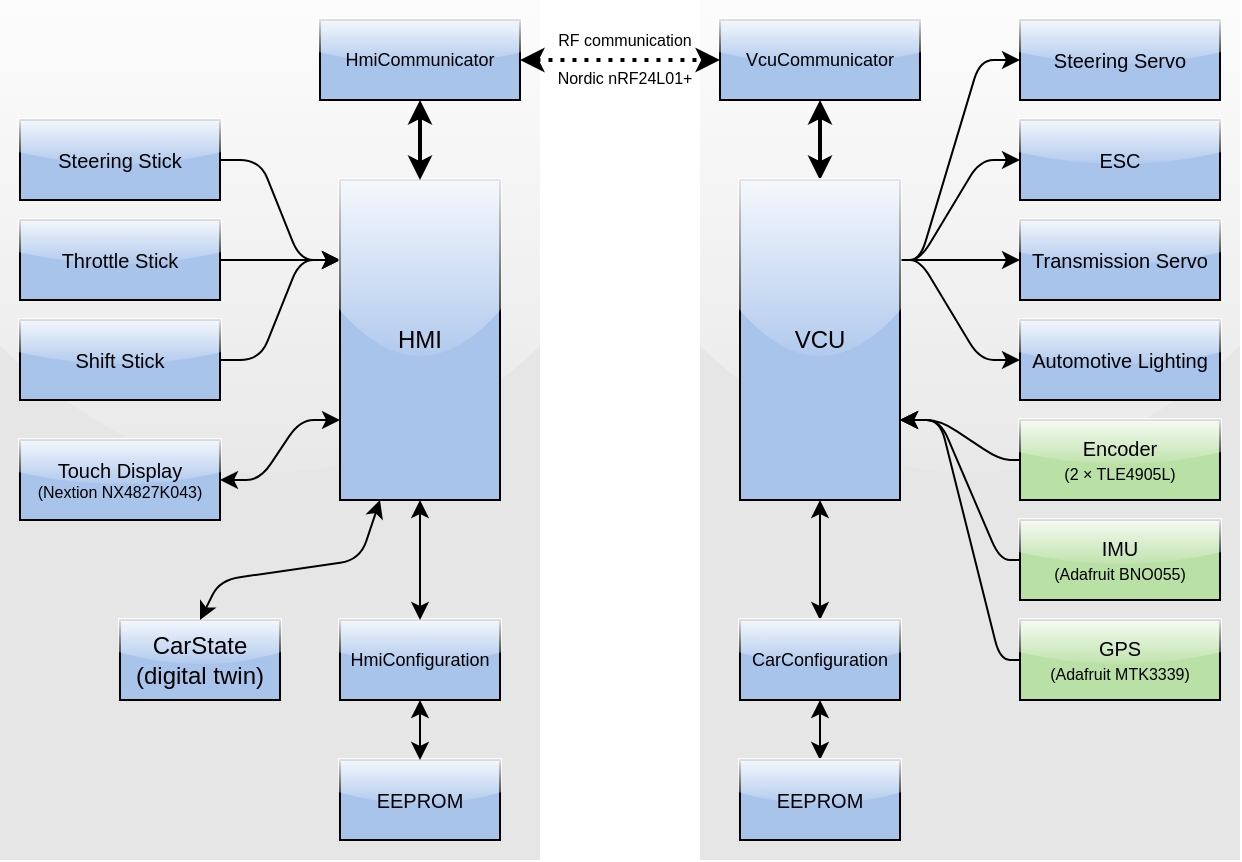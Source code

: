 <mxfile version="17.5.0" type="device"><diagram id="GEpu5d_tBcC7kwZOgGRw" name="Page-1"><mxGraphModel dx="1418" dy="797" grid="1" gridSize="10" guides="1" tooltips="1" connect="1" arrows="1" fold="1" page="1" pageScale="1" pageWidth="827" pageHeight="1169" math="0" shadow="0"><root><mxCell id="0"/><mxCell id="1" parent="0"/><mxCell id="ABAwdWTWGWzugkUhGgX6-31" value="" style="rounded=0;whiteSpace=wrap;html=1;fillColor=#E6E6E6;strokeColor=none;fontColor=#333333;glass=1;shadow=0;comic=0;" parent="1" vertex="1"><mxGeometry x="450" y="110" width="270" height="430" as="geometry"/></mxCell><mxCell id="ABAwdWTWGWzugkUhGgX6-30" value="" style="rounded=0;whiteSpace=wrap;html=1;fillColor=#E6E6E6;strokeColor=none;fontColor=#333333;glass=1;shadow=0;comic=0;spacing=0;spacingTop=0;spacingLeft=0;" parent="1" vertex="1"><mxGeometry x="100" y="110" width="270" height="430" as="geometry"/></mxCell><mxCell id="VfSDKMCunVG2qoy7ztGE-58" style="edgeStyle=none;rounded=1;orthogonalLoop=1;jettySize=auto;html=1;exitX=1;exitY=0.5;exitDx=0;exitDy=0;entryX=0;entryY=0.75;entryDx=0;entryDy=0;startArrow=classic;startFill=1;strokeWidth=1;" parent="1" source="YoOySHGkhjqebRYn2S3c-1" target="VfSDKMCunVG2qoy7ztGE-1" edge="1"><mxGeometry relative="1" as="geometry"><Array as="points"><mxPoint x="230" y="350"/><mxPoint x="250" y="320"/></Array></mxGeometry></mxCell><mxCell id="YoOySHGkhjqebRYn2S3c-1" value="&lt;div style=&quot;font-size: 10px&quot;&gt;Touch Display&lt;/div&gt;&lt;div style=&quot;font-size: 8px&quot;&gt;&lt;font style=&quot;font-size: 8px&quot;&gt;(Nextion NX4827K043)&lt;br style=&quot;font-size: 10px&quot;&gt;&lt;/font&gt;&lt;/div&gt;" style="rounded=0;whiteSpace=wrap;html=1;fillColor=#A9C4EB;glass=1;direction=east;horizontal=1;fontSize=10;" parent="1" vertex="1"><mxGeometry x="110" y="330" width="100" height="40" as="geometry"/></mxCell><mxCell id="VfSDKMCunVG2qoy7ztGE-55" style="edgeStyle=none;rounded=1;orthogonalLoop=1;jettySize=auto;html=1;exitX=1;exitY=0.5;exitDx=0;exitDy=0;entryX=0;entryY=0.25;entryDx=0;entryDy=0;startArrow=none;startFill=0;strokeWidth=1;" parent="1" source="YoOySHGkhjqebRYn2S3c-3" target="VfSDKMCunVG2qoy7ztGE-1" edge="1"><mxGeometry relative="1" as="geometry"><Array as="points"><mxPoint x="230" y="190"/><mxPoint x="250" y="240"/></Array></mxGeometry></mxCell><mxCell id="YoOySHGkhjqebRYn2S3c-3" value="Steering Stick" style="rounded=0;whiteSpace=wrap;html=1;fillColor=#A9C4EB;glass=1;direction=east;horizontal=1;fontSize=10;" parent="1" vertex="1"><mxGeometry x="110" y="170" width="100" height="40" as="geometry"/></mxCell><mxCell id="VfSDKMCunVG2qoy7ztGE-53" style="edgeStyle=none;orthogonalLoop=1;jettySize=auto;html=1;exitX=0.5;exitY=1;exitDx=0;exitDy=0;entryX=0.5;entryY=0;entryDx=0;entryDy=0;startArrow=classic;startFill=1;strokeWidth=2;rounded=1;" parent="1" source="YoOySHGkhjqebRYn2S3c-4" target="VfSDKMCunVG2qoy7ztGE-3" edge="1"><mxGeometry relative="1" as="geometry"><Array as="points"/></mxGeometry></mxCell><mxCell id="YoOySHGkhjqebRYn2S3c-4" value="&lt;div style=&quot;font-size: 9px;&quot;&gt;VcuCommunicator&lt;/div&gt;" style="rounded=0;whiteSpace=wrap;html=1;fillColor=#A9C4EB;glass=1;fontSize=9;" parent="1" vertex="1"><mxGeometry x="460" y="120" width="100" height="40" as="geometry"/></mxCell><mxCell id="VfSDKMCunVG2qoy7ztGE-56" style="edgeStyle=none;rounded=1;orthogonalLoop=1;jettySize=auto;html=1;exitX=1;exitY=0.5;exitDx=0;exitDy=0;entryX=0;entryY=0.25;entryDx=0;entryDy=0;startArrow=none;startFill=0;strokeWidth=1;" parent="1" source="ABAwdWTWGWzugkUhGgX6-6" target="VfSDKMCunVG2qoy7ztGE-1" edge="1"><mxGeometry relative="1" as="geometry"><Array as="points"><mxPoint x="250" y="240"/></Array></mxGeometry></mxCell><mxCell id="ABAwdWTWGWzugkUhGgX6-6" value="Throttle Stick" style="rounded=0;whiteSpace=wrap;html=1;fillColor=#A9C4EB;glass=1;direction=east;horizontal=1;fontSize=10;" parent="1" vertex="1"><mxGeometry x="110" y="220" width="100" height="40" as="geometry"/></mxCell><mxCell id="VfSDKMCunVG2qoy7ztGE-57" style="edgeStyle=none;rounded=1;orthogonalLoop=1;jettySize=auto;html=1;exitX=1;exitY=0.5;exitDx=0;exitDy=0;entryX=0;entryY=0.25;entryDx=0;entryDy=0;startArrow=none;startFill=0;strokeWidth=1;" parent="1" source="ABAwdWTWGWzugkUhGgX6-7" target="VfSDKMCunVG2qoy7ztGE-1" edge="1"><mxGeometry relative="1" as="geometry"><Array as="points"><mxPoint x="230" y="290"/><mxPoint x="250" y="240"/></Array></mxGeometry></mxCell><mxCell id="ABAwdWTWGWzugkUhGgX6-7" value="Shift Stick" style="rounded=0;whiteSpace=wrap;html=1;fillColor=#A9C4EB;glass=1;direction=east;horizontal=1;fontSize=10;" parent="1" vertex="1"><mxGeometry x="110" y="270" width="100" height="40" as="geometry"/></mxCell><mxCell id="VfSDKMCunVG2qoy7ztGE-64" style="edgeStyle=none;rounded=1;orthogonalLoop=1;jettySize=auto;html=1;exitX=0;exitY=0.5;exitDx=0;exitDy=0;entryX=1;entryY=0.75;entryDx=0;entryDy=0;startArrow=none;startFill=0;strokeWidth=1;" parent="1" source="ABAwdWTWGWzugkUhGgX6-12" target="VfSDKMCunVG2qoy7ztGE-3" edge="1"><mxGeometry relative="1" as="geometry"><Array as="points"><mxPoint x="600" y="340"/><mxPoint x="570" y="320"/></Array></mxGeometry></mxCell><mxCell id="ABAwdWTWGWzugkUhGgX6-12" value="&lt;div style=&quot;font-size: 10px&quot;&gt;Encoder&lt;/div&gt;&lt;div style=&quot;font-size: 10px&quot;&gt;&lt;font style=&quot;font-size: 8px&quot;&gt;(2 × TLE4905L)&lt;/font&gt;&lt;/div&gt;" style="rounded=0;whiteSpace=wrap;html=1;fillColor=#B9E0A5;glass=1;direction=east;horizontal=1;fontSize=10;" parent="1" vertex="1"><mxGeometry x="610" y="320" width="100" height="40" as="geometry"/></mxCell><mxCell id="VfSDKMCunVG2qoy7ztGE-65" style="edgeStyle=none;rounded=1;orthogonalLoop=1;jettySize=auto;html=1;exitX=0;exitY=0.5;exitDx=0;exitDy=0;startArrow=none;startFill=0;strokeWidth=1;entryX=1;entryY=0.75;entryDx=0;entryDy=0;" parent="1" source="ABAwdWTWGWzugkUhGgX6-13" target="VfSDKMCunVG2qoy7ztGE-3" edge="1"><mxGeometry relative="1" as="geometry"><mxPoint x="810" y="-60" as="targetPoint"/><Array as="points"><mxPoint x="600" y="390"/><mxPoint x="570" y="320"/></Array></mxGeometry></mxCell><mxCell id="ABAwdWTWGWzugkUhGgX6-13" value="&lt;div style=&quot;font-size: 10px&quot;&gt;IMU&lt;/div&gt;&lt;font style=&quot;font-size: 8px&quot;&gt;(Adafruit BNO055)&lt;/font&gt;" style="rounded=0;whiteSpace=wrap;html=1;fillColor=#B9E0A5;glass=1;direction=east;horizontal=1;fontSize=10;" parent="1" vertex="1"><mxGeometry x="610" y="370" width="100" height="40" as="geometry"/></mxCell><mxCell id="VfSDKMCunVG2qoy7ztGE-66" style="edgeStyle=none;rounded=1;orthogonalLoop=1;jettySize=auto;html=1;exitX=0;exitY=0.5;exitDx=0;exitDy=0;startArrow=none;startFill=0;strokeWidth=1;entryX=1;entryY=0.75;entryDx=0;entryDy=0;" parent="1" source="ABAwdWTWGWzugkUhGgX6-14" target="VfSDKMCunVG2qoy7ztGE-3" edge="1"><mxGeometry relative="1" as="geometry"><mxPoint x="810" y="-60" as="targetPoint"/><Array as="points"><mxPoint x="600" y="440"/><mxPoint x="570" y="320"/></Array></mxGeometry></mxCell><mxCell id="ABAwdWTWGWzugkUhGgX6-14" value="&lt;div style=&quot;font-size: 10px&quot;&gt;GPS&lt;/div&gt;&lt;div style=&quot;font-size: 10px&quot;&gt;&lt;font style=&quot;font-size: 8px&quot;&gt;(Adafruit MTK3339)&lt;/font&gt;&lt;br style=&quot;font-size: 10px&quot;&gt;&lt;/div&gt;" style="rounded=0;whiteSpace=wrap;html=1;fillColor=#B9E0A5;glass=1;direction=east;horizontal=1;fontSize=10;" parent="1" vertex="1"><mxGeometry x="610" y="420" width="100" height="40" as="geometry"/></mxCell><mxCell id="ABAwdWTWGWzugkUhGgX6-15" value="&lt;div style=&quot;font-size: 10px;&quot;&gt;ESC&lt;/div&gt;" style="rounded=0;whiteSpace=wrap;html=1;fillColor=#A9C4EB;glass=1;direction=east;horizontal=1;fontSize=10;" parent="1" vertex="1"><mxGeometry x="610" y="170" width="100" height="40" as="geometry"/></mxCell><mxCell id="ABAwdWTWGWzugkUhGgX6-16" value="&lt;div style=&quot;font-size: 10px;&quot;&gt;Steering Servo&lt;/div&gt;" style="rounded=0;whiteSpace=wrap;html=1;fillColor=#A9C4EB;glass=1;direction=east;horizontal=1;fontSize=10;" parent="1" vertex="1"><mxGeometry x="610" y="120" width="100" height="40" as="geometry"/></mxCell><mxCell id="ABAwdWTWGWzugkUhGgX6-17" value="&lt;div style=&quot;font-size: 10px;&quot;&gt;Transmission Servo&lt;/div&gt;" style="rounded=0;whiteSpace=wrap;html=1;fillColor=#A9C4EB;glass=1;direction=east;horizontal=1;fontSize=10;" parent="1" vertex="1"><mxGeometry x="610" y="220" width="100" height="40" as="geometry"/></mxCell><mxCell id="ABAwdWTWGWzugkUhGgX6-28" value="&lt;div style=&quot;font-size: 10px;&quot;&gt;Automotive Lighting&lt;/div&gt;" style="rounded=0;whiteSpace=wrap;html=1;fillColor=#A9C4EB;glass=1;direction=east;horizontal=1;fontSize=10;" parent="1" vertex="1"><mxGeometry x="610" y="270" width="100" height="40" as="geometry"/></mxCell><mxCell id="VfSDKMCunVG2qoy7ztGE-1" value="&lt;div&gt;HMI&lt;/div&gt;" style="rounded=0;whiteSpace=wrap;html=1;fillColor=#A9C4EB;glass=1;direction=east;" parent="1" vertex="1"><mxGeometry x="270" y="200" width="80" height="160" as="geometry"/></mxCell><mxCell id="VfSDKMCunVG2qoy7ztGE-52" value="&lt;div style=&quot;font-size: 8px&quot;&gt;RF communication&lt;/div&gt;&lt;div style=&quot;font-size: 8px&quot;&gt;&lt;br style=&quot;font-size: 8px&quot;&gt;&lt;/div&gt;&lt;div style=&quot;font-size: 8px&quot;&gt;Nordic nRF24L01+&lt;br style=&quot;font-size: 8px&quot;&gt;&lt;/div&gt;" style="edgeStyle=none;rounded=0;orthogonalLoop=1;jettySize=auto;html=1;exitX=1;exitY=0.5;exitDx=0;exitDy=0;entryX=0;entryY=0.5;entryDx=0;entryDy=0;startArrow=classic;startFill=1;strokeWidth=2;labelBackgroundColor=none;fontSize=8;dashed=1;dashPattern=1 2;" parent="1" source="VfSDKMCunVG2qoy7ztGE-2" target="YoOySHGkhjqebRYn2S3c-4" edge="1"><mxGeometry x="0.037" relative="1" as="geometry"><mxPoint as="offset"/></mxGeometry></mxCell><mxCell id="VfSDKMCunVG2qoy7ztGE-54" style="edgeStyle=none;orthogonalLoop=1;jettySize=auto;html=1;exitX=0.5;exitY=1;exitDx=0;exitDy=0;startArrow=classic;startFill=1;strokeWidth=2;rounded=1;entryX=0.5;entryY=0;entryDx=0;entryDy=0;" parent="1" source="VfSDKMCunVG2qoy7ztGE-2" target="VfSDKMCunVG2qoy7ztGE-1" edge="1"><mxGeometry relative="1" as="geometry"><Array as="points"/></mxGeometry></mxCell><mxCell id="VfSDKMCunVG2qoy7ztGE-2" value="&lt;div style=&quot;font-size: 9px;&quot;&gt;HmiCommunicator&lt;/div&gt;" style="rounded=0;whiteSpace=wrap;html=1;fillColor=#A9C4EB;glass=1;fontSize=9;" parent="1" vertex="1"><mxGeometry x="260" y="120" width="100" height="40" as="geometry"/></mxCell><mxCell id="VfSDKMCunVG2qoy7ztGE-60" style="edgeStyle=none;rounded=1;orthogonalLoop=1;jettySize=auto;html=1;exitX=1;exitY=0.25;exitDx=0;exitDy=0;entryX=0;entryY=0.5;entryDx=0;entryDy=0;startArrow=none;startFill=0;strokeWidth=1;" parent="1" source="VfSDKMCunVG2qoy7ztGE-3" target="ABAwdWTWGWzugkUhGgX6-16" edge="1"><mxGeometry relative="1" as="geometry"><Array as="points"><mxPoint x="560" y="240"/><mxPoint x="590" y="140"/></Array></mxGeometry></mxCell><mxCell id="VfSDKMCunVG2qoy7ztGE-61" style="edgeStyle=none;rounded=1;orthogonalLoop=1;jettySize=auto;html=1;exitX=1;exitY=0.25;exitDx=0;exitDy=0;entryX=0;entryY=0.5;entryDx=0;entryDy=0;startArrow=none;startFill=0;strokeWidth=1;" parent="1" source="VfSDKMCunVG2qoy7ztGE-3" target="ABAwdWTWGWzugkUhGgX6-15" edge="1"><mxGeometry relative="1" as="geometry"><Array as="points"><mxPoint x="560" y="240"/><mxPoint x="590" y="190"/></Array></mxGeometry></mxCell><mxCell id="VfSDKMCunVG2qoy7ztGE-62" style="edgeStyle=none;rounded=1;orthogonalLoop=1;jettySize=auto;html=1;exitX=1;exitY=0.25;exitDx=0;exitDy=0;entryX=0;entryY=0.5;entryDx=0;entryDy=0;startArrow=none;startFill=0;strokeWidth=1;" parent="1" source="VfSDKMCunVG2qoy7ztGE-3" target="ABAwdWTWGWzugkUhGgX6-17" edge="1"><mxGeometry relative="1" as="geometry"><Array as="points"/></mxGeometry></mxCell><mxCell id="VfSDKMCunVG2qoy7ztGE-63" style="edgeStyle=none;rounded=1;orthogonalLoop=1;jettySize=auto;html=1;exitX=1;exitY=0.25;exitDx=0;exitDy=0;entryX=0;entryY=0.5;entryDx=0;entryDy=0;startArrow=none;startFill=0;strokeWidth=1;" parent="1" source="VfSDKMCunVG2qoy7ztGE-3" target="ABAwdWTWGWzugkUhGgX6-28" edge="1"><mxGeometry relative="1" as="geometry"><Array as="points"><mxPoint x="560" y="240"/><mxPoint x="590" y="290"/></Array></mxGeometry></mxCell><mxCell id="niCouZsDgkANc30a7EIP-5" style="edgeStyle=none;rounded=0;orthogonalLoop=1;jettySize=auto;html=1;exitX=0.5;exitY=1;exitDx=0;exitDy=0;entryX=0.5;entryY=0;entryDx=0;entryDy=0;startArrow=classic;startFill=1;" parent="1" source="VfSDKMCunVG2qoy7ztGE-3" target="niCouZsDgkANc30a7EIP-1" edge="1"><mxGeometry relative="1" as="geometry"/></mxCell><mxCell id="VfSDKMCunVG2qoy7ztGE-3" value="VCU" style="rounded=0;whiteSpace=wrap;html=1;fillColor=#A9C4EB;glass=1;" parent="1" vertex="1"><mxGeometry x="470" y="200" width="80" height="160" as="geometry"/></mxCell><mxCell id="niCouZsDgkANc30a7EIP-7" style="edgeStyle=none;rounded=0;orthogonalLoop=1;jettySize=auto;html=1;exitX=0.5;exitY=1;exitDx=0;exitDy=0;entryX=0.5;entryY=0;entryDx=0;entryDy=0;startArrow=classic;startFill=1;strokeWidth=1;fontSize=10;" parent="1" source="niCouZsDgkANc30a7EIP-1" target="niCouZsDgkANc30a7EIP-4" edge="1"><mxGeometry relative="1" as="geometry"/></mxCell><mxCell id="niCouZsDgkANc30a7EIP-1" value="&lt;div style=&quot;font-size: 9px;&quot;&gt;CarConfiguration&lt;/div&gt;" style="rounded=0;whiteSpace=wrap;html=1;fillColor=#A9C4EB;glass=1;fontSize=9;" parent="1" vertex="1"><mxGeometry x="470" y="420" width="80" height="40" as="geometry"/></mxCell><mxCell id="niCouZsDgkANc30a7EIP-4" value="&lt;div style=&quot;font-size: 10px;&quot;&gt;EEPROM&lt;/div&gt;" style="rounded=0;whiteSpace=wrap;html=1;fillColor=#A9C4EB;glass=1;direction=east;horizontal=1;fontSize=10;" parent="1" vertex="1"><mxGeometry x="470" y="490" width="80" height="40" as="geometry"/></mxCell><mxCell id="niCouZsDgkANc30a7EIP-6" style="edgeStyle=none;rounded=0;orthogonalLoop=1;jettySize=auto;html=1;exitX=0;exitY=0.5;exitDx=0;exitDy=0;startArrow=classic;startFill=1;" parent="1" source="VfSDKMCunVG2qoy7ztGE-2" target="VfSDKMCunVG2qoy7ztGE-2" edge="1"><mxGeometry relative="1" as="geometry"/></mxCell><mxCell id="8VK83mZsHVZdbeLRgCFs-1" value="&lt;div style=&quot;font-size: 9px&quot;&gt;HmiConfiguration&lt;/div&gt;" style="rounded=0;whiteSpace=wrap;html=1;fillColor=#A9C4EB;glass=1;fontSize=9;" vertex="1" parent="1"><mxGeometry x="270" y="420" width="80" height="40" as="geometry"/></mxCell><mxCell id="8VK83mZsHVZdbeLRgCFs-2" value="&lt;div style=&quot;font-size: 10px;&quot;&gt;EEPROM&lt;/div&gt;" style="rounded=0;whiteSpace=wrap;html=1;fillColor=#A9C4EB;glass=1;direction=east;horizontal=1;fontSize=10;" vertex="1" parent="1"><mxGeometry x="270" y="490" width="80" height="40" as="geometry"/></mxCell><mxCell id="8VK83mZsHVZdbeLRgCFs-3" style="edgeStyle=none;rounded=0;orthogonalLoop=1;jettySize=auto;html=1;exitX=0.5;exitY=1;exitDx=0;exitDy=0;entryX=0.5;entryY=0;entryDx=0;entryDy=0;startArrow=classic;startFill=1;" edge="1" parent="1" source="VfSDKMCunVG2qoy7ztGE-1" target="8VK83mZsHVZdbeLRgCFs-1"><mxGeometry relative="1" as="geometry"><mxPoint x="520" y="370" as="sourcePoint"/><mxPoint x="520" y="410" as="targetPoint"/></mxGeometry></mxCell><mxCell id="8VK83mZsHVZdbeLRgCFs-4" style="edgeStyle=none;rounded=0;orthogonalLoop=1;jettySize=auto;html=1;exitX=0.5;exitY=1;exitDx=0;exitDy=0;entryX=0.5;entryY=0;entryDx=0;entryDy=0;startArrow=classic;startFill=1;" edge="1" parent="1" source="8VK83mZsHVZdbeLRgCFs-1" target="8VK83mZsHVZdbeLRgCFs-2"><mxGeometry relative="1" as="geometry"><mxPoint x="530" y="380" as="sourcePoint"/><mxPoint x="530" y="420" as="targetPoint"/></mxGeometry></mxCell><mxCell id="8VK83mZsHVZdbeLRgCFs-5" value="&lt;div&gt;CarState&lt;/div&gt;&lt;div&gt;(digital twin)&lt;br&gt;&lt;/div&gt;" style="rounded=0;whiteSpace=wrap;html=1;fillColor=#A9C4EB;glass=1;direction=east;" vertex="1" parent="1"><mxGeometry x="160" y="420" width="80" height="40" as="geometry"/></mxCell><mxCell id="8VK83mZsHVZdbeLRgCFs-8" style="edgeStyle=none;rounded=1;orthogonalLoop=1;jettySize=auto;html=1;exitX=0.5;exitY=0;exitDx=0;exitDy=0;entryX=0.25;entryY=1;entryDx=0;entryDy=0;startArrow=classic;startFill=1;strokeWidth=1;" edge="1" parent="1" source="8VK83mZsHVZdbeLRgCFs-5" target="VfSDKMCunVG2qoy7ztGE-1"><mxGeometry relative="1" as="geometry"><Array as="points"><mxPoint x="210" y="400"/><mxPoint x="280" y="390"/></Array><mxPoint x="220" y="370" as="sourcePoint"/><mxPoint x="280" y="330" as="targetPoint"/></mxGeometry></mxCell></root></mxGraphModel></diagram></mxfile>